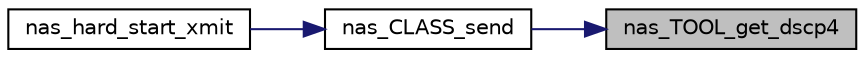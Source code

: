 digraph "nas_TOOL_get_dscp4"
{
 // LATEX_PDF_SIZE
  edge [fontname="Helvetica",fontsize="10",labelfontname="Helvetica",labelfontsize="10"];
  node [fontname="Helvetica",fontsize="10",shape=record];
  rankdir="RL";
  Node1 [label="nas_TOOL_get_dscp4",height=0.2,width=0.4,color="black", fillcolor="grey75", style="filled", fontcolor="black",tooltip=" "];
  Node1 -> Node2 [dir="back",color="midnightblue",fontsize="10",style="solid",fontname="Helvetica"];
  Node2 [label="nas_CLASS_send",height=0.2,width=0.4,color="black", fillcolor="white", style="filled",URL="$group__em.html#ga58be2cd066e962ea0a35be5078641106",tooltip="Send a socket received from IP to classifier for a particular instance ID."];
  Node2 -> Node3 [dir="back",color="midnightblue",fontsize="10",style="solid",fontname="Helvetica"];
  Node3 [label="nas_hard_start_xmit",height=0.2,width=0.4,color="black", fillcolor="white", style="filled",URL="$MESH_2device_8c.html#a961ded0e2eb685fa68f57752236d8445",tooltip=" "];
}
